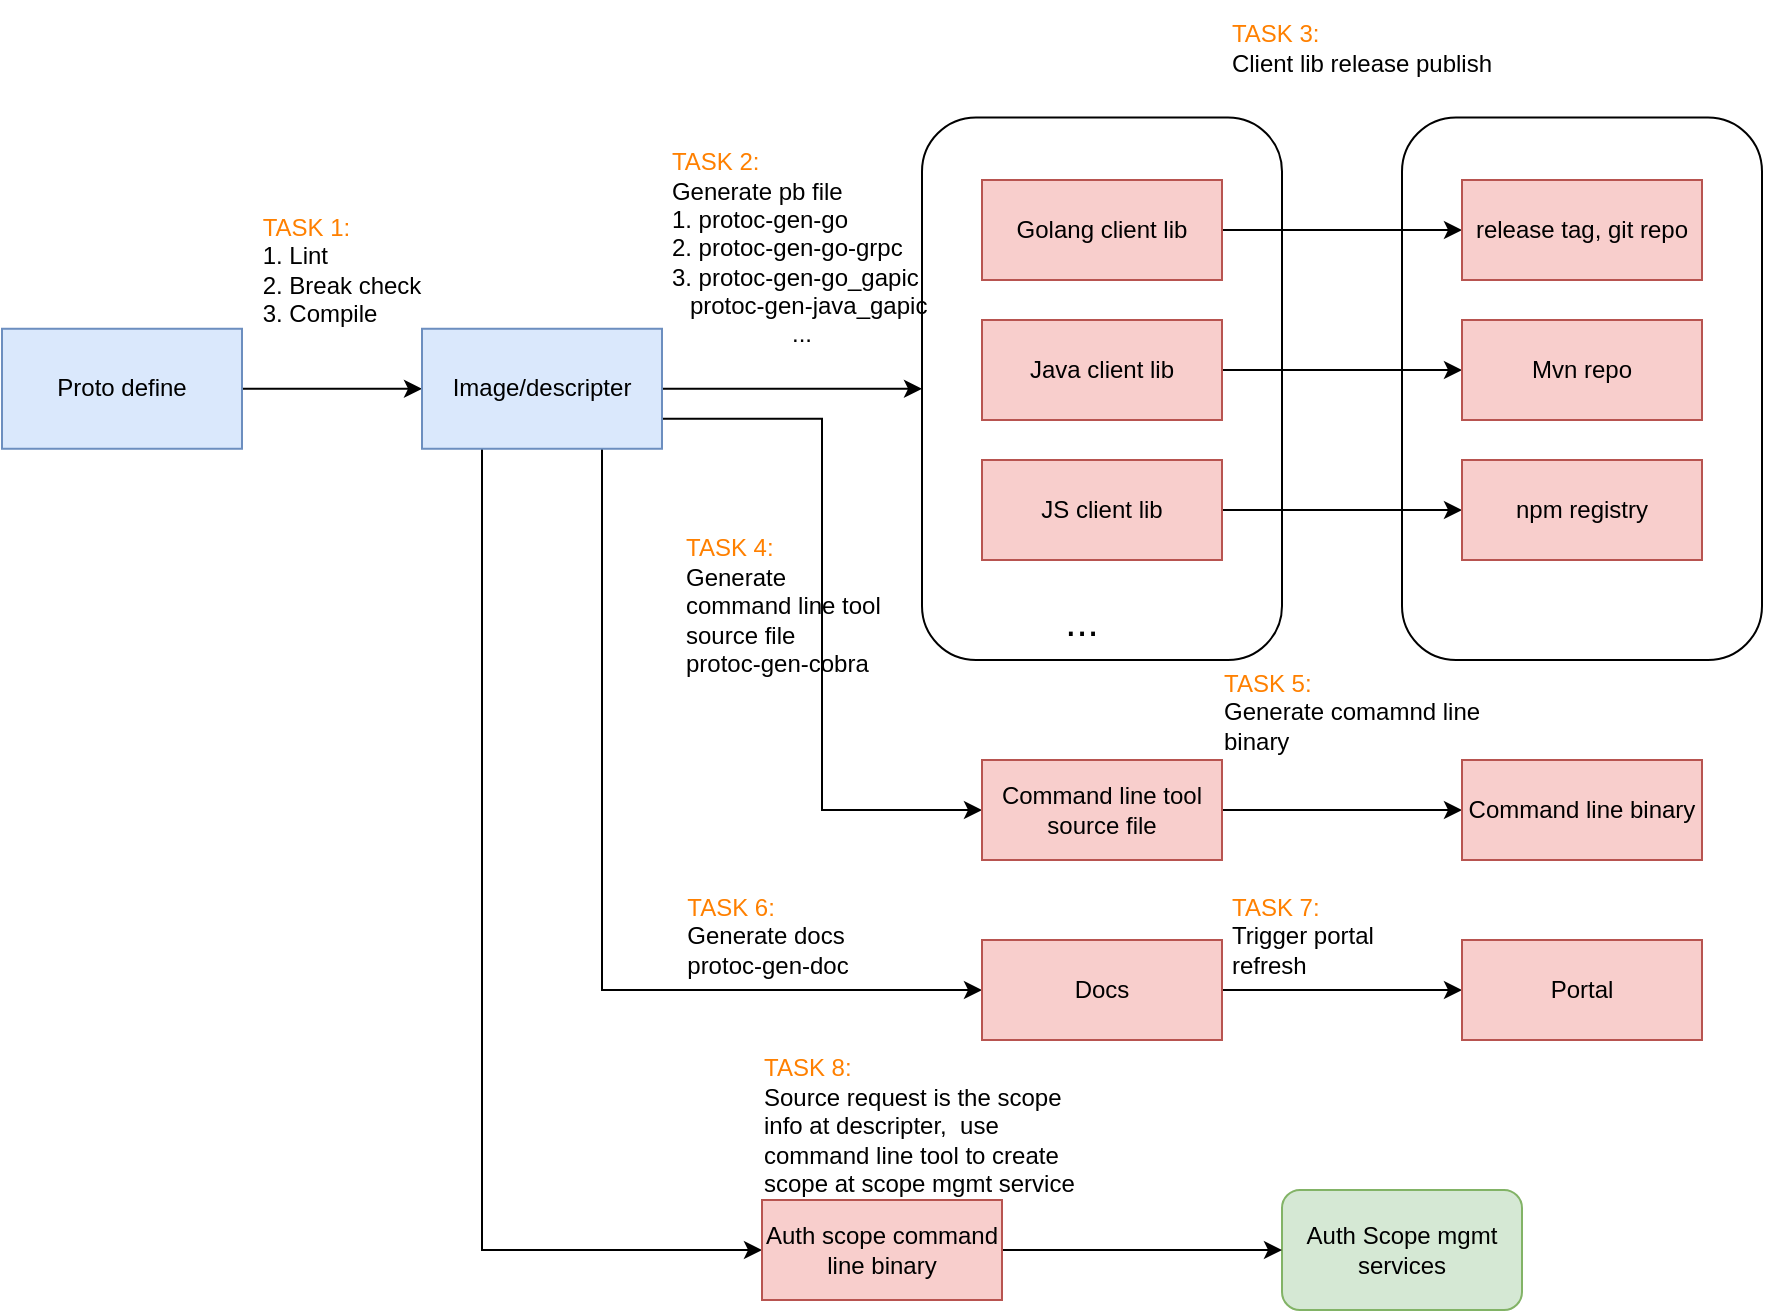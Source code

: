 <mxfile version="14.9.4" type="github">
  <diagram id="BjNxS_HSdl3xmiT8jZ2T" name="Page-1">
    <mxGraphModel dx="1514" dy="647" grid="1" gridSize="10" guides="1" tooltips="1" connect="1" arrows="1" fold="1" page="1" pageScale="1" pageWidth="827" pageHeight="1169" math="0" shadow="0">
      <root>
        <mxCell id="0" />
        <mxCell id="1" parent="0" />
        <mxCell id="LeTtYnTHMOyqDjdAZOi9-23" value="&lt;br&gt;&lt;br&gt;&lt;br&gt;&lt;br&gt;" style="rounded=1;whiteSpace=wrap;html=1;" vertex="1" parent="1">
          <mxGeometry x="720" y="308.75" width="180" height="271.25" as="geometry" />
        </mxCell>
        <mxCell id="LeTtYnTHMOyqDjdAZOi9-10" value="&lt;br&gt;&lt;br&gt;&lt;br&gt;&lt;br&gt;" style="rounded=1;whiteSpace=wrap;html=1;" vertex="1" parent="1">
          <mxGeometry x="480" y="308.75" width="180" height="271.25" as="geometry" />
        </mxCell>
        <mxCell id="LeTtYnTHMOyqDjdAZOi9-5" style="edgeStyle=orthogonalEdgeStyle;rounded=0;orthogonalLoop=1;jettySize=auto;html=1;exitX=1;exitY=0.5;exitDx=0;exitDy=0;entryX=0;entryY=0.5;entryDx=0;entryDy=0;" edge="1" parent="1" source="LeTtYnTHMOyqDjdAZOi9-2" target="LeTtYnTHMOyqDjdAZOi9-4">
          <mxGeometry relative="1" as="geometry" />
        </mxCell>
        <mxCell id="LeTtYnTHMOyqDjdAZOi9-2" value="Proto define" style="rounded=0;whiteSpace=wrap;html=1;fillColor=#dae8fc;strokeColor=#6c8ebf;" vertex="1" parent="1">
          <mxGeometry x="20" y="414.38" width="120" height="60" as="geometry" />
        </mxCell>
        <mxCell id="LeTtYnTHMOyqDjdAZOi9-11" style="edgeStyle=orthogonalEdgeStyle;rounded=0;orthogonalLoop=1;jettySize=auto;html=1;exitX=1;exitY=0.5;exitDx=0;exitDy=0;entryX=0;entryY=0.5;entryDx=0;entryDy=0;" edge="1" parent="1" source="LeTtYnTHMOyqDjdAZOi9-4" target="LeTtYnTHMOyqDjdAZOi9-10">
          <mxGeometry relative="1" as="geometry" />
        </mxCell>
        <mxCell id="LeTtYnTHMOyqDjdAZOi9-28" style="edgeStyle=orthogonalEdgeStyle;rounded=0;orthogonalLoop=1;jettySize=auto;html=1;exitX=1;exitY=0.75;exitDx=0;exitDy=0;entryX=0;entryY=0.5;entryDx=0;entryDy=0;" edge="1" parent="1" source="LeTtYnTHMOyqDjdAZOi9-4" target="LeTtYnTHMOyqDjdAZOi9-25">
          <mxGeometry relative="1" as="geometry" />
        </mxCell>
        <mxCell id="LeTtYnTHMOyqDjdAZOi9-33" style="edgeStyle=orthogonalEdgeStyle;rounded=0;orthogonalLoop=1;jettySize=auto;html=1;exitX=0.75;exitY=1;exitDx=0;exitDy=0;entryX=0;entryY=0.5;entryDx=0;entryDy=0;" edge="1" parent="1" source="LeTtYnTHMOyqDjdAZOi9-4" target="LeTtYnTHMOyqDjdAZOi9-31">
          <mxGeometry relative="1" as="geometry" />
        </mxCell>
        <mxCell id="LeTtYnTHMOyqDjdAZOi9-38" style="edgeStyle=orthogonalEdgeStyle;rounded=0;orthogonalLoop=1;jettySize=auto;html=1;exitX=0.25;exitY=1;exitDx=0;exitDy=0;entryX=0;entryY=0.5;entryDx=0;entryDy=0;" edge="1" parent="1" source="LeTtYnTHMOyqDjdAZOi9-4" target="LeTtYnTHMOyqDjdAZOi9-40">
          <mxGeometry relative="1" as="geometry">
            <mxPoint x="260" y="810" as="targetPoint" />
          </mxGeometry>
        </mxCell>
        <mxCell id="LeTtYnTHMOyqDjdAZOi9-4" value="Image/descripter" style="rounded=0;whiteSpace=wrap;html=1;fillColor=#dae8fc;strokeColor=#6c8ebf;" vertex="1" parent="1">
          <mxGeometry x="230" y="414.38" width="120" height="60" as="geometry" />
        </mxCell>
        <mxCell id="LeTtYnTHMOyqDjdAZOi9-6" value="&lt;div style=&quot;text-align: left&quot;&gt;&lt;font color=&quot;#ff8000&quot;&gt;TASK 1:&lt;/font&gt;&lt;/div&gt;&lt;div style=&quot;text-align: left&quot;&gt;&lt;span&gt;1. Lint&lt;/span&gt;&lt;/div&gt;&lt;div style=&quot;text-align: left&quot;&gt;&lt;span&gt;2. Break check&lt;/span&gt;&lt;/div&gt;&lt;div style=&quot;text-align: left&quot;&gt;&lt;span&gt;3. Compile&lt;/span&gt;&lt;/div&gt;" style="text;html=1;strokeColor=none;fillColor=none;align=center;verticalAlign=middle;whiteSpace=wrap;rounded=0;" vertex="1" parent="1">
          <mxGeometry x="130" y="340" width="120" height="90" as="geometry" />
        </mxCell>
        <mxCell id="LeTtYnTHMOyqDjdAZOi9-19" style="edgeStyle=orthogonalEdgeStyle;rounded=0;orthogonalLoop=1;jettySize=auto;html=1;exitX=1;exitY=0.5;exitDx=0;exitDy=0;entryX=0;entryY=0.5;entryDx=0;entryDy=0;" edge="1" parent="1" source="LeTtYnTHMOyqDjdAZOi9-7" target="LeTtYnTHMOyqDjdAZOi9-14">
          <mxGeometry relative="1" as="geometry" />
        </mxCell>
        <mxCell id="LeTtYnTHMOyqDjdAZOi9-7" value="Golang client lib" style="rounded=0;whiteSpace=wrap;html=1;fillColor=#f8cecc;strokeColor=#b85450;" vertex="1" parent="1">
          <mxGeometry x="510" y="340" width="120" height="50" as="geometry" />
        </mxCell>
        <mxCell id="LeTtYnTHMOyqDjdAZOi9-21" style="edgeStyle=orthogonalEdgeStyle;rounded=0;orthogonalLoop=1;jettySize=auto;html=1;exitX=1;exitY=0.5;exitDx=0;exitDy=0;entryX=0;entryY=0.5;entryDx=0;entryDy=0;" edge="1" parent="1" source="LeTtYnTHMOyqDjdAZOi9-8" target="LeTtYnTHMOyqDjdAZOi9-16">
          <mxGeometry relative="1" as="geometry" />
        </mxCell>
        <mxCell id="LeTtYnTHMOyqDjdAZOi9-8" value="Java client lib" style="rounded=0;whiteSpace=wrap;html=1;fillColor=#f8cecc;strokeColor=#b85450;" vertex="1" parent="1">
          <mxGeometry x="510" y="410" width="120" height="50" as="geometry" />
        </mxCell>
        <mxCell id="LeTtYnTHMOyqDjdAZOi9-22" style="edgeStyle=orthogonalEdgeStyle;rounded=0;orthogonalLoop=1;jettySize=auto;html=1;exitX=1;exitY=0.5;exitDx=0;exitDy=0;entryX=0;entryY=0.5;entryDx=0;entryDy=0;" edge="1" parent="1" source="LeTtYnTHMOyqDjdAZOi9-9" target="LeTtYnTHMOyqDjdAZOi9-17">
          <mxGeometry relative="1" as="geometry" />
        </mxCell>
        <mxCell id="LeTtYnTHMOyqDjdAZOi9-9" value="JS client lib" style="rounded=0;whiteSpace=wrap;html=1;fillColor=#f8cecc;strokeColor=#b85450;" vertex="1" parent="1">
          <mxGeometry x="510" y="480" width="120" height="50" as="geometry" />
        </mxCell>
        <mxCell id="LeTtYnTHMOyqDjdAZOi9-13" value="&lt;div style=&quot;text-align: left&quot;&gt;&lt;font color=&quot;#ff8000&quot;&gt;TASK 2:&lt;/font&gt;&lt;/div&gt;&lt;div style=&quot;text-align: left&quot;&gt;&lt;span&gt;Generate pb file&amp;nbsp;&lt;/span&gt;&lt;/div&gt;&lt;div style=&quot;text-align: left&quot;&gt;&lt;span&gt;1. protoc-gen-go&lt;/span&gt;&lt;/div&gt;&lt;div style=&quot;text-align: left&quot;&gt;&lt;span&gt;2. protoc-gen-go-grpc&lt;/span&gt;&lt;/div&gt;&lt;div style=&quot;text-align: left&quot;&gt;&lt;span&gt;3. protoc-gen-go_gapic&lt;/span&gt;&lt;span&gt;&amp;nbsp;&amp;nbsp;&lt;/span&gt;&lt;/div&gt;&lt;span&gt;&amp;nbsp; protoc-gen-java_gapic&lt;br&gt;...&lt;br&gt;&lt;/span&gt;" style="text;html=1;strokeColor=none;fillColor=none;align=center;verticalAlign=middle;whiteSpace=wrap;rounded=0;" vertex="1" parent="1">
          <mxGeometry x="350" y="308.75" width="140" height="130" as="geometry" />
        </mxCell>
        <mxCell id="LeTtYnTHMOyqDjdAZOi9-14" value="release tag, git repo" style="rounded=0;whiteSpace=wrap;html=1;fillColor=#f8cecc;strokeColor=#b85450;" vertex="1" parent="1">
          <mxGeometry x="750" y="340" width="120" height="50" as="geometry" />
        </mxCell>
        <mxCell id="LeTtYnTHMOyqDjdAZOi9-16" value="Mvn repo" style="rounded=0;whiteSpace=wrap;html=1;fillColor=#f8cecc;strokeColor=#b85450;" vertex="1" parent="1">
          <mxGeometry x="750" y="410" width="120" height="50" as="geometry" />
        </mxCell>
        <mxCell id="LeTtYnTHMOyqDjdAZOi9-17" value="npm registry" style="rounded=0;whiteSpace=wrap;html=1;fillColor=#f8cecc;strokeColor=#b85450;" vertex="1" parent="1">
          <mxGeometry x="750" y="480" width="120" height="50" as="geometry" />
        </mxCell>
        <mxCell id="LeTtYnTHMOyqDjdAZOi9-18" value="&lt;font style=&quot;font-size: 20px&quot;&gt;...&lt;/font&gt;" style="text;html=1;strokeColor=none;fillColor=none;align=center;verticalAlign=middle;whiteSpace=wrap;rounded=0;" vertex="1" parent="1">
          <mxGeometry x="540" y="550" width="40" height="20" as="geometry" />
        </mxCell>
        <mxCell id="LeTtYnTHMOyqDjdAZOi9-24" value="&lt;div style=&quot;text-align: left&quot;&gt;&lt;font color=&quot;#ff8000&quot;&gt;TASK 3:&lt;/font&gt;&lt;/div&gt;&lt;div&gt;&lt;/div&gt;&lt;span&gt;&lt;div style=&quot;text-align: left&quot;&gt;&lt;span&gt;Client lib release publish&lt;/span&gt;&lt;/div&gt;&lt;/span&gt;" style="text;html=1;strokeColor=none;fillColor=none;align=center;verticalAlign=middle;whiteSpace=wrap;rounded=0;" vertex="1" parent="1">
          <mxGeometry x="630" y="250" width="140" height="48.75" as="geometry" />
        </mxCell>
        <mxCell id="LeTtYnTHMOyqDjdAZOi9-29" style="edgeStyle=orthogonalEdgeStyle;rounded=0;orthogonalLoop=1;jettySize=auto;html=1;exitX=1;exitY=0.5;exitDx=0;exitDy=0;entryX=0;entryY=0.5;entryDx=0;entryDy=0;" edge="1" parent="1" source="LeTtYnTHMOyqDjdAZOi9-25" target="LeTtYnTHMOyqDjdAZOi9-26">
          <mxGeometry relative="1" as="geometry" />
        </mxCell>
        <mxCell id="LeTtYnTHMOyqDjdAZOi9-25" value="Command line tool source file" style="rounded=0;whiteSpace=wrap;html=1;fillColor=#f8cecc;strokeColor=#b85450;" vertex="1" parent="1">
          <mxGeometry x="510" y="630" width="120" height="50" as="geometry" />
        </mxCell>
        <mxCell id="LeTtYnTHMOyqDjdAZOi9-26" value="Command line binary" style="rounded=0;whiteSpace=wrap;html=1;fillColor=#f8cecc;strokeColor=#b85450;" vertex="1" parent="1">
          <mxGeometry x="750" y="630" width="120" height="50" as="geometry" />
        </mxCell>
        <mxCell id="LeTtYnTHMOyqDjdAZOi9-27" value="&lt;div style=&quot;text-align: left&quot;&gt;&lt;font color=&quot;#ff8000&quot;&gt;TASK 5:&lt;/font&gt;&lt;/div&gt;&lt;div style=&quot;text-align: left&quot;&gt;Generate comamnd line binary&lt;/div&gt;" style="text;html=1;strokeColor=none;fillColor=none;align=center;verticalAlign=middle;whiteSpace=wrap;rounded=0;" vertex="1" parent="1">
          <mxGeometry x="630" y="581.25" width="140" height="48.75" as="geometry" />
        </mxCell>
        <mxCell id="LeTtYnTHMOyqDjdAZOi9-30" value="&lt;div style=&quot;text-align: left&quot;&gt;&lt;font color=&quot;#ff8000&quot;&gt;TASK 4:&lt;/font&gt;&lt;/div&gt;&lt;div style=&quot;text-align: left&quot;&gt;&lt;span&gt;Generate command line tool source file&lt;/span&gt;&lt;/div&gt;&lt;div style=&quot;text-align: left&quot;&gt;&lt;span&gt;protoc-gen-cobra&lt;/span&gt;&lt;/div&gt;&lt;span&gt;&lt;br&gt;&lt;/span&gt;" style="text;html=1;strokeColor=none;fillColor=none;align=center;verticalAlign=middle;whiteSpace=wrap;rounded=0;" vertex="1" parent="1">
          <mxGeometry x="361" y="495" width="106" height="130" as="geometry" />
        </mxCell>
        <mxCell id="LeTtYnTHMOyqDjdAZOi9-37" style="edgeStyle=orthogonalEdgeStyle;rounded=0;orthogonalLoop=1;jettySize=auto;html=1;exitX=1;exitY=0.5;exitDx=0;exitDy=0;entryX=0;entryY=0.5;entryDx=0;entryDy=0;" edge="1" parent="1" source="LeTtYnTHMOyqDjdAZOi9-31" target="LeTtYnTHMOyqDjdAZOi9-32">
          <mxGeometry relative="1" as="geometry" />
        </mxCell>
        <mxCell id="LeTtYnTHMOyqDjdAZOi9-31" value="Docs" style="rounded=0;whiteSpace=wrap;html=1;fillColor=#f8cecc;strokeColor=#b85450;" vertex="1" parent="1">
          <mxGeometry x="510" y="720" width="120" height="50" as="geometry" />
        </mxCell>
        <mxCell id="LeTtYnTHMOyqDjdAZOi9-32" value="Portal" style="rounded=0;whiteSpace=wrap;html=1;fillColor=#f8cecc;strokeColor=#b85450;" vertex="1" parent="1">
          <mxGeometry x="750" y="720" width="120" height="50" as="geometry" />
        </mxCell>
        <mxCell id="LeTtYnTHMOyqDjdAZOi9-34" value="&lt;div style=&quot;text-align: left&quot;&gt;&lt;font color=&quot;#ff8000&quot;&gt;TASK 6:&lt;/font&gt;&lt;/div&gt;&lt;div style=&quot;text-align: left&quot;&gt;&lt;span&gt;Generate docs&lt;/span&gt;&lt;/div&gt;&lt;div style=&quot;text-align: left&quot;&gt;&lt;span&gt;protoc-gen-doc&lt;/span&gt;&lt;/div&gt;&lt;span&gt;&lt;br&gt;&lt;/span&gt;" style="text;html=1;strokeColor=none;fillColor=none;align=center;verticalAlign=middle;whiteSpace=wrap;rounded=0;" vertex="1" parent="1">
          <mxGeometry x="350" y="700" width="106" height="50" as="geometry" />
        </mxCell>
        <mxCell id="LeTtYnTHMOyqDjdAZOi9-35" value="&lt;div style=&quot;text-align: left&quot;&gt;&lt;font color=&quot;#ff8000&quot;&gt;TASK 7:&lt;/font&gt;&lt;/div&gt;&lt;div style=&quot;text-align: left&quot;&gt;Trigger portal refresh&lt;/div&gt;&lt;span&gt;&lt;br&gt;&lt;/span&gt;" style="text;html=1;strokeColor=none;fillColor=none;align=center;verticalAlign=middle;whiteSpace=wrap;rounded=0;" vertex="1" parent="1">
          <mxGeometry x="634" y="700" width="106" height="50" as="geometry" />
        </mxCell>
        <mxCell id="LeTtYnTHMOyqDjdAZOi9-39" value="Auth Scope mgmt services" style="rounded=1;whiteSpace=wrap;html=1;fillColor=#d5e8d4;strokeColor=#82b366;" vertex="1" parent="1">
          <mxGeometry x="660" y="845" width="120" height="60" as="geometry" />
        </mxCell>
        <mxCell id="LeTtYnTHMOyqDjdAZOi9-41" style="edgeStyle=orthogonalEdgeStyle;rounded=0;orthogonalLoop=1;jettySize=auto;html=1;exitX=1;exitY=0.5;exitDx=0;exitDy=0;entryX=0;entryY=0.5;entryDx=0;entryDy=0;" edge="1" parent="1" source="LeTtYnTHMOyqDjdAZOi9-40" target="LeTtYnTHMOyqDjdAZOi9-39">
          <mxGeometry relative="1" as="geometry" />
        </mxCell>
        <mxCell id="LeTtYnTHMOyqDjdAZOi9-40" value="Auth scope command line binary" style="rounded=0;whiteSpace=wrap;html=1;fillColor=#f8cecc;strokeColor=#b85450;" vertex="1" parent="1">
          <mxGeometry x="400" y="850" width="120" height="50" as="geometry" />
        </mxCell>
        <mxCell id="LeTtYnTHMOyqDjdAZOi9-42" value="&lt;div style=&quot;text-align: left&quot;&gt;&lt;font color=&quot;#ff8000&quot;&gt;TASK 8:&lt;/font&gt;&lt;/div&gt;&lt;div style=&quot;text-align: left&quot;&gt;Source request is the scope info at descripter,&amp;nbsp; use command line tool to create scope at scope mgmt service&lt;/div&gt;&lt;span&gt;&lt;br&gt;&lt;/span&gt;" style="text;html=1;strokeColor=none;fillColor=none;align=center;verticalAlign=middle;whiteSpace=wrap;rounded=0;" vertex="1" parent="1">
          <mxGeometry x="400" y="795" width="166" height="50" as="geometry" />
        </mxCell>
      </root>
    </mxGraphModel>
  </diagram>
</mxfile>

